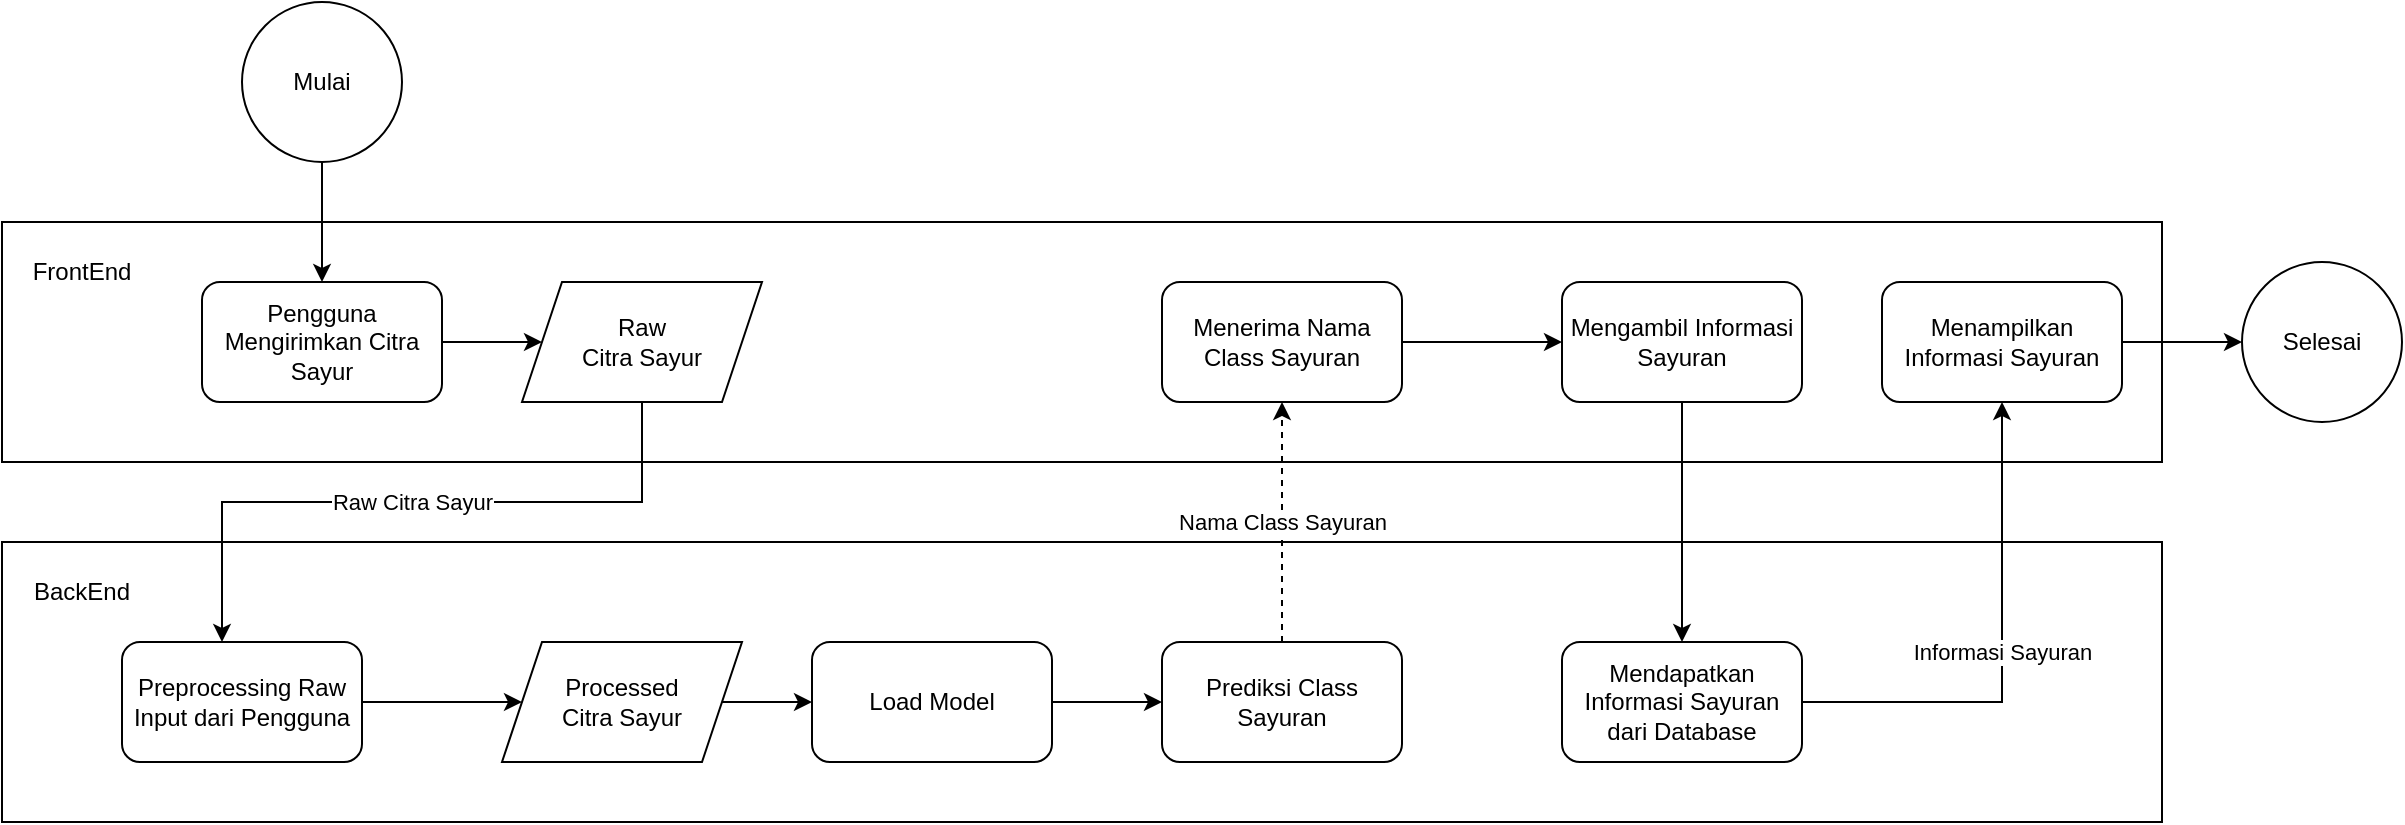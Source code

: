 <mxfile version="21.1.4" type="device" pages="3">
  <diagram name="proses-klasifikasi" id="q_jcHQNNp7MKIgfafOVO">
    <mxGraphModel dx="1434" dy="699" grid="1" gridSize="10" guides="1" tooltips="1" connect="1" arrows="1" fold="1" page="1" pageScale="1" pageWidth="850" pageHeight="1100" math="0" shadow="0">
      <root>
        <mxCell id="0" />
        <mxCell id="1" parent="0" />
        <mxCell id="QVIk-Tp5YXIxuqrY1rD7-18" value="" style="rounded=0;whiteSpace=wrap;html=1;" vertex="1" parent="1">
          <mxGeometry x="20" y="440" width="1080" height="140" as="geometry" />
        </mxCell>
        <mxCell id="QVIk-Tp5YXIxuqrY1rD7-17" value="" style="rounded=0;whiteSpace=wrap;html=1;container=0;" vertex="1" parent="1">
          <mxGeometry x="20" y="280" width="1080" height="120" as="geometry" />
        </mxCell>
        <mxCell id="QVIk-Tp5YXIxuqrY1rD7-5" value="" style="edgeStyle=orthogonalEdgeStyle;rounded=0;orthogonalLoop=1;jettySize=auto;html=1;" edge="1" parent="1" source="QVIk-Tp5YXIxuqrY1rD7-2" target="QVIk-Tp5YXIxuqrY1rD7-4">
          <mxGeometry relative="1" as="geometry" />
        </mxCell>
        <mxCell id="QVIk-Tp5YXIxuqrY1rD7-2" value="Mulai" style="ellipse;whiteSpace=wrap;html=1;aspect=fixed;" vertex="1" parent="1">
          <mxGeometry x="140" y="170" width="80" height="80" as="geometry" />
        </mxCell>
        <mxCell id="QVIk-Tp5YXIxuqrY1rD7-15" value="Raw Citra Sayur" style="edgeStyle=orthogonalEdgeStyle;rounded=0;orthogonalLoop=1;jettySize=auto;html=1;" edge="1" parent="1" source="QVIk-Tp5YXIxuqrY1rD7-3" target="QVIk-Tp5YXIxuqrY1rD7-6">
          <mxGeometry relative="1" as="geometry">
            <Array as="points">
              <mxPoint x="340" y="420" />
              <mxPoint x="130" y="420" />
            </Array>
          </mxGeometry>
        </mxCell>
        <mxCell id="QVIk-Tp5YXIxuqrY1rD7-14" value="" style="edgeStyle=orthogonalEdgeStyle;rounded=0;orthogonalLoop=1;jettySize=auto;html=1;" edge="1" parent="1" source="QVIk-Tp5YXIxuqrY1rD7-4" target="QVIk-Tp5YXIxuqrY1rD7-3">
          <mxGeometry relative="1" as="geometry" />
        </mxCell>
        <mxCell id="QVIk-Tp5YXIxuqrY1rD7-4" value="Pengguna Mengirimkan Citra Sayur" style="rounded=1;whiteSpace=wrap;html=1;" vertex="1" parent="1">
          <mxGeometry x="120" y="310" width="120" height="60" as="geometry" />
        </mxCell>
        <mxCell id="QVIk-Tp5YXIxuqrY1rD7-24" value="" style="edgeStyle=orthogonalEdgeStyle;rounded=0;orthogonalLoop=1;jettySize=auto;html=1;" edge="1" parent="1" source="QVIk-Tp5YXIxuqrY1rD7-6" target="QVIk-Tp5YXIxuqrY1rD7-7">
          <mxGeometry relative="1" as="geometry" />
        </mxCell>
        <mxCell id="QVIk-Tp5YXIxuqrY1rD7-6" value="Preprocessing Raw Input dari Pengguna" style="rounded=1;whiteSpace=wrap;html=1;" vertex="1" parent="1">
          <mxGeometry x="80" y="490" width="120" height="60" as="geometry" />
        </mxCell>
        <mxCell id="QVIk-Tp5YXIxuqrY1rD7-26" value="" style="edgeStyle=orthogonalEdgeStyle;rounded=0;orthogonalLoop=1;jettySize=auto;html=1;" edge="1" parent="1" source="QVIk-Tp5YXIxuqrY1rD7-7" target="QVIk-Tp5YXIxuqrY1rD7-8">
          <mxGeometry relative="1" as="geometry" />
        </mxCell>
        <mxCell id="QVIk-Tp5YXIxuqrY1rD7-7" value="Processed &lt;br&gt;Citra Sayur" style="shape=parallelogram;perimeter=parallelogramPerimeter;whiteSpace=wrap;html=1;fixedSize=1;" vertex="1" parent="1">
          <mxGeometry x="270" y="490" width="120" height="60" as="geometry" />
        </mxCell>
        <mxCell id="QVIk-Tp5YXIxuqrY1rD7-10" value="" style="edgeStyle=orthogonalEdgeStyle;rounded=0;orthogonalLoop=1;jettySize=auto;html=1;" edge="1" parent="1" source="QVIk-Tp5YXIxuqrY1rD7-8" target="QVIk-Tp5YXIxuqrY1rD7-9">
          <mxGeometry relative="1" as="geometry" />
        </mxCell>
        <mxCell id="QVIk-Tp5YXIxuqrY1rD7-8" value="Load Model" style="rounded=1;whiteSpace=wrap;html=1;" vertex="1" parent="1">
          <mxGeometry x="425" y="490" width="120" height="60" as="geometry" />
        </mxCell>
        <mxCell id="QVIk-Tp5YXIxuqrY1rD7-30" value="Nama Class Sayuran" style="edgeStyle=orthogonalEdgeStyle;rounded=0;orthogonalLoop=1;jettySize=auto;html=1;dashed=1;" edge="1" parent="1" source="QVIk-Tp5YXIxuqrY1rD7-9" target="QVIk-Tp5YXIxuqrY1rD7-29">
          <mxGeometry relative="1" as="geometry" />
        </mxCell>
        <mxCell id="QVIk-Tp5YXIxuqrY1rD7-9" value="Prediksi Class Sayuran" style="rounded=1;whiteSpace=wrap;html=1;" vertex="1" parent="1">
          <mxGeometry x="600" y="490" width="120" height="60" as="geometry" />
        </mxCell>
        <mxCell id="QVIk-Tp5YXIxuqrY1rD7-36" value="Informasi Sayuran" style="edgeStyle=orthogonalEdgeStyle;rounded=0;orthogonalLoop=1;jettySize=auto;html=1;entryX=0.5;entryY=1;entryDx=0;entryDy=0;" edge="1" parent="1" source="QVIk-Tp5YXIxuqrY1rD7-11" target="QVIk-Tp5YXIxuqrY1rD7-35">
          <mxGeometry relative="1" as="geometry" />
        </mxCell>
        <mxCell id="QVIk-Tp5YXIxuqrY1rD7-11" value="Mendapatkan Informasi Sayuran dari Database" style="whiteSpace=wrap;html=1;rounded=1;" vertex="1" parent="1">
          <mxGeometry x="800" y="490" width="120" height="60" as="geometry" />
        </mxCell>
        <mxCell id="QVIk-Tp5YXIxuqrY1rD7-21" value="BackEnd" style="text;strokeColor=none;align=center;fillColor=none;html=1;verticalAlign=middle;whiteSpace=wrap;rounded=0;" vertex="1" parent="1">
          <mxGeometry x="30" y="450" width="60" height="30" as="geometry" />
        </mxCell>
        <mxCell id="QVIk-Tp5YXIxuqrY1rD7-23" value="FrontEnd" style="text;strokeColor=none;align=center;fillColor=none;html=1;verticalAlign=middle;whiteSpace=wrap;rounded=0;" vertex="1" parent="1">
          <mxGeometry x="30" y="290" width="60" height="30" as="geometry" />
        </mxCell>
        <mxCell id="QVIk-Tp5YXIxuqrY1rD7-3" value="Raw &lt;br&gt;Citra Sayur" style="shape=parallelogram;perimeter=parallelogramPerimeter;whiteSpace=wrap;html=1;fixedSize=1;" vertex="1" parent="1">
          <mxGeometry x="280" y="310" width="120" height="60" as="geometry" />
        </mxCell>
        <mxCell id="QVIk-Tp5YXIxuqrY1rD7-32" value="" style="edgeStyle=orthogonalEdgeStyle;rounded=0;orthogonalLoop=1;jettySize=auto;html=1;" edge="1" parent="1" source="QVIk-Tp5YXIxuqrY1rD7-29" target="QVIk-Tp5YXIxuqrY1rD7-31">
          <mxGeometry relative="1" as="geometry" />
        </mxCell>
        <mxCell id="QVIk-Tp5YXIxuqrY1rD7-29" value="Menerima Nama Class Sayuran" style="rounded=1;whiteSpace=wrap;html=1;" vertex="1" parent="1">
          <mxGeometry x="600" y="310" width="120" height="60" as="geometry" />
        </mxCell>
        <mxCell id="QVIk-Tp5YXIxuqrY1rD7-34" style="edgeStyle=orthogonalEdgeStyle;rounded=0;orthogonalLoop=1;jettySize=auto;html=1;" edge="1" parent="1" source="QVIk-Tp5YXIxuqrY1rD7-31" target="QVIk-Tp5YXIxuqrY1rD7-11">
          <mxGeometry relative="1" as="geometry" />
        </mxCell>
        <mxCell id="QVIk-Tp5YXIxuqrY1rD7-31" value="Mengambil Informasi Sayuran" style="whiteSpace=wrap;html=1;rounded=1;" vertex="1" parent="1">
          <mxGeometry x="800" y="310" width="120" height="60" as="geometry" />
        </mxCell>
        <mxCell id="UnZJxDG6thG8Vb-SSfCx-2" value="" style="edgeStyle=orthogonalEdgeStyle;rounded=0;orthogonalLoop=1;jettySize=auto;html=1;" edge="1" parent="1" source="QVIk-Tp5YXIxuqrY1rD7-35" target="UnZJxDG6thG8Vb-SSfCx-1">
          <mxGeometry relative="1" as="geometry" />
        </mxCell>
        <mxCell id="QVIk-Tp5YXIxuqrY1rD7-35" value="Menampilkan Informasi Sayuran" style="whiteSpace=wrap;html=1;rounded=1;" vertex="1" parent="1">
          <mxGeometry x="960" y="310" width="120" height="60" as="geometry" />
        </mxCell>
        <mxCell id="UnZJxDG6thG8Vb-SSfCx-1" value="Selesai" style="ellipse;whiteSpace=wrap;html=1;rounded=1;" vertex="1" parent="1">
          <mxGeometry x="1140" y="300" width="80" height="80" as="geometry" />
        </mxCell>
      </root>
    </mxGraphModel>
  </diagram>
  <diagram id="39XRXNM4jiEjuFNuUGeQ" name="proses-training">
    <mxGraphModel dx="1793" dy="874" grid="1" gridSize="10" guides="1" tooltips="1" connect="1" arrows="1" fold="1" page="1" pageScale="1" pageWidth="850" pageHeight="1100" math="0" shadow="0">
      <root>
        <mxCell id="0" />
        <mxCell id="1" parent="0" />
        <mxCell id="mZwHSumvpYSybUnD46IH-19" value="" style="edgeStyle=orthogonalEdgeStyle;rounded=0;orthogonalLoop=1;jettySize=auto;html=1;" edge="1" parent="1" source="mZwHSumvpYSybUnD46IH-1" target="mZwHSumvpYSybUnD46IH-4">
          <mxGeometry relative="1" as="geometry" />
        </mxCell>
        <mxCell id="mZwHSumvpYSybUnD46IH-1" value="Mulai" style="ellipse;whiteSpace=wrap;html=1;aspect=fixed;" vertex="1" parent="1">
          <mxGeometry x="120" y="210" width="80" height="80" as="geometry" />
        </mxCell>
        <mxCell id="mZwHSumvpYSybUnD46IH-6" value="" style="edgeStyle=orthogonalEdgeStyle;rounded=0;orthogonalLoop=1;jettySize=auto;html=1;" edge="1" parent="1" source="mZwHSumvpYSybUnD46IH-4" target="mZwHSumvpYSybUnD46IH-5">
          <mxGeometry relative="1" as="geometry" />
        </mxCell>
        <mxCell id="mZwHSumvpYSybUnD46IH-4" value="Load Dataset&lt;br&gt;75% train 15% train&lt;br&gt;15% val" style="rounded=1;whiteSpace=wrap;html=1;" vertex="1" parent="1">
          <mxGeometry x="230" y="220" width="120" height="60" as="geometry" />
        </mxCell>
        <mxCell id="mZwHSumvpYSybUnD46IH-8" value="" style="edgeStyle=orthogonalEdgeStyle;rounded=0;orthogonalLoop=1;jettySize=auto;html=1;" edge="1" parent="1" source="mZwHSumvpYSybUnD46IH-5" target="mZwHSumvpYSybUnD46IH-7">
          <mxGeometry relative="1" as="geometry" />
        </mxCell>
        <mxCell id="mZwHSumvpYSybUnD46IH-5" value="Membuat Augmentation Layer" style="whiteSpace=wrap;html=1;rounded=1;" vertex="1" parent="1">
          <mxGeometry x="390" y="220" width="120" height="60" as="geometry" />
        </mxCell>
        <mxCell id="mZwHSumvpYSybUnD46IH-10" value="" style="edgeStyle=orthogonalEdgeStyle;rounded=0;orthogonalLoop=1;jettySize=auto;html=1;" edge="1" parent="1" source="mZwHSumvpYSybUnD46IH-7" target="mZwHSumvpYSybUnD46IH-9">
          <mxGeometry relative="1" as="geometry" />
        </mxCell>
        <mxCell id="mZwHSumvpYSybUnD46IH-7" value="Load Transfer Learning Layer" style="whiteSpace=wrap;html=1;rounded=1;" vertex="1" parent="1">
          <mxGeometry x="540" y="220" width="120" height="60" as="geometry" />
        </mxCell>
        <mxCell id="mZwHSumvpYSybUnD46IH-12" value="" style="edgeStyle=orthogonalEdgeStyle;rounded=0;orthogonalLoop=1;jettySize=auto;html=1;" edge="1" parent="1" source="mZwHSumvpYSybUnD46IH-9" target="mZwHSumvpYSybUnD46IH-11">
          <mxGeometry relative="1" as="geometry" />
        </mxCell>
        <mxCell id="mZwHSumvpYSybUnD46IH-9" value="Menggabungkan Kedua Layer Menjadi Hyperparameter Builder" style="whiteSpace=wrap;html=1;rounded=1;" vertex="1" parent="1">
          <mxGeometry x="700" y="220" width="120" height="60" as="geometry" />
        </mxCell>
        <mxCell id="mZwHSumvpYSybUnD46IH-14" value="" style="edgeStyle=orthogonalEdgeStyle;rounded=0;orthogonalLoop=1;jettySize=auto;html=1;" edge="1" parent="1" source="mZwHSumvpYSybUnD46IH-11" target="mZwHSumvpYSybUnD46IH-13">
          <mxGeometry relative="1" as="geometry" />
        </mxCell>
        <mxCell id="mZwHSumvpYSybUnD46IH-11" value="Melakukan training 10x trial menggunakan hyperparameter" style="whiteSpace=wrap;html=1;rounded=1;" vertex="1" parent="1">
          <mxGeometry x="860" y="220" width="120" height="60" as="geometry" />
        </mxCell>
        <mxCell id="mZwHSumvpYSybUnD46IH-16" value="" style="edgeStyle=orthogonalEdgeStyle;rounded=0;orthogonalLoop=1;jettySize=auto;html=1;" edge="1" parent="1" source="mZwHSumvpYSybUnD46IH-13" target="mZwHSumvpYSybUnD46IH-15">
          <mxGeometry relative="1" as="geometry" />
        </mxCell>
        <mxCell id="mZwHSumvpYSybUnD46IH-13" value="Setiap Trial&lt;br&gt;melakukan save model" style="whiteSpace=wrap;html=1;rounded=1;" vertex="1" parent="1">
          <mxGeometry x="1030" y="220" width="120" height="60" as="geometry" />
        </mxCell>
        <mxCell id="mZwHSumvpYSybUnD46IH-18" value="" style="edgeStyle=orthogonalEdgeStyle;rounded=0;orthogonalLoop=1;jettySize=auto;html=1;" edge="1" parent="1" source="mZwHSumvpYSybUnD46IH-15" target="mZwHSumvpYSybUnD46IH-17">
          <mxGeometry relative="1" as="geometry" />
        </mxCell>
        <mxCell id="mZwHSumvpYSybUnD46IH-15" value="Mendapatkan model terbaik dari seluruh trial" style="whiteSpace=wrap;html=1;rounded=1;" vertex="1" parent="1">
          <mxGeometry x="1190" y="220" width="120" height="60" as="geometry" />
        </mxCell>
        <mxCell id="mZwHSumvpYSybUnD46IH-17" value="Selesai" style="ellipse;whiteSpace=wrap;html=1;rounded=1;" vertex="1" parent="1">
          <mxGeometry x="1360" y="210" width="80" height="80" as="geometry" />
        </mxCell>
      </root>
    </mxGraphModel>
  </diagram>
  <diagram id="49CjJ5vW1kJgNgnYoDWJ" name="proses-penggunaan-aplikasi">
    <mxGraphModel dx="1195" dy="583" grid="1" gridSize="10" guides="1" tooltips="1" connect="1" arrows="1" fold="1" page="1" pageScale="1" pageWidth="850" pageHeight="1100" math="0" shadow="0">
      <root>
        <mxCell id="0" />
        <mxCell id="1" parent="0" />
        <mxCell id="SkDammsX9u0C-Jm1V0ww-2" value="" style="edgeStyle=orthogonalEdgeStyle;rounded=0;orthogonalLoop=1;jettySize=auto;html=1;" edge="1" parent="1" source="0h2nVXBSsiHsgLSPc5g6-1" target="SkDammsX9u0C-Jm1V0ww-1">
          <mxGeometry relative="1" as="geometry" />
        </mxCell>
        <mxCell id="0h2nVXBSsiHsgLSPc5g6-1" value="Mulai" style="ellipse;whiteSpace=wrap;html=1;aspect=fixed;" vertex="1" parent="1">
          <mxGeometry x="100" y="250" width="80" height="80" as="geometry" />
        </mxCell>
        <mxCell id="SkDammsX9u0C-Jm1V0ww-4" value="" style="edgeStyle=orthogonalEdgeStyle;rounded=0;orthogonalLoop=1;jettySize=auto;html=1;entryX=0;entryY=0.5;entryDx=0;entryDy=0;" edge="1" parent="1" source="SkDammsX9u0C-Jm1V0ww-1" target="SkDammsX9u0C-Jm1V0ww-5">
          <mxGeometry relative="1" as="geometry">
            <mxPoint x="440" y="290" as="targetPoint" />
          </mxGeometry>
        </mxCell>
        <mxCell id="SkDammsX9u0C-Jm1V0ww-1" value="Upload Gambar" style="rounded=1;whiteSpace=wrap;html=1;" vertex="1" parent="1">
          <mxGeometry x="240" y="260" width="120" height="60" as="geometry" />
        </mxCell>
        <mxCell id="SkDammsX9u0C-Jm1V0ww-7" value="Belum" style="edgeStyle=orthogonalEdgeStyle;rounded=0;orthogonalLoop=1;jettySize=auto;html=1;entryX=0.5;entryY=1;entryDx=0;entryDy=0;" edge="1" parent="1" source="SkDammsX9u0C-Jm1V0ww-5" target="SkDammsX9u0C-Jm1V0ww-1">
          <mxGeometry relative="1" as="geometry">
            <Array as="points">
              <mxPoint x="465" y="370" />
              <mxPoint x="300" y="370" />
            </Array>
          </mxGeometry>
        </mxCell>
        <mxCell id="SkDammsX9u0C-Jm1V0ww-9" value="Sudah" style="edgeStyle=orthogonalEdgeStyle;rounded=0;orthogonalLoop=1;jettySize=auto;html=1;" edge="1" parent="1" source="SkDammsX9u0C-Jm1V0ww-5" target="SkDammsX9u0C-Jm1V0ww-8">
          <mxGeometry relative="1" as="geometry" />
        </mxCell>
        <mxCell id="SkDammsX9u0C-Jm1V0ww-5" value="Citra Sudah Benar?" style="rhombus;whiteSpace=wrap;html=1;" vertex="1" parent="1">
          <mxGeometry x="425" y="250" width="80" height="80" as="geometry" />
        </mxCell>
        <mxCell id="SkDammsX9u0C-Jm1V0ww-15" value="" style="edgeStyle=orthogonalEdgeStyle;rounded=0;orthogonalLoop=1;jettySize=auto;html=1;" edge="1" parent="1" source="SkDammsX9u0C-Jm1V0ww-8" target="SkDammsX9u0C-Jm1V0ww-10">
          <mxGeometry relative="1" as="geometry" />
        </mxCell>
        <mxCell id="SkDammsX9u0C-Jm1V0ww-8" value="Mengirimkan Gambar ke Server Backend" style="rounded=1;whiteSpace=wrap;html=1;" vertex="1" parent="1">
          <mxGeometry x="610" y="260" width="120" height="60" as="geometry" />
        </mxCell>
        <mxCell id="SkDammsX9u0C-Jm1V0ww-14" value="" style="edgeStyle=orthogonalEdgeStyle;rounded=0;orthogonalLoop=1;jettySize=auto;html=1;" edge="1" parent="1" source="SkDammsX9u0C-Jm1V0ww-10" target="SkDammsX9u0C-Jm1V0ww-13">
          <mxGeometry relative="1" as="geometry" />
        </mxCell>
        <mxCell id="SkDammsX9u0C-Jm1V0ww-10" value="Proses Klasifikasi" style="shape=process;whiteSpace=wrap;html=1;backgroundOutline=1;" vertex="1" parent="1">
          <mxGeometry x="770" y="260" width="120" height="60" as="geometry" />
        </mxCell>
        <mxCell id="SkDammsX9u0C-Jm1V0ww-13" value="Membaca Hasil Prediksi" style="rounded=1;whiteSpace=wrap;html=1;" vertex="1" parent="1">
          <mxGeometry x="940" y="260" width="120" height="60" as="geometry" />
        </mxCell>
      </root>
    </mxGraphModel>
  </diagram>
</mxfile>
